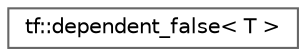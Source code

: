 digraph "类继承关系图"
{
 // LATEX_PDF_SIZE
  bgcolor="transparent";
  edge [fontname=Helvetica,fontsize=10,labelfontname=Helvetica,labelfontsize=10];
  node [fontname=Helvetica,fontsize=10,shape=box,height=0.2,width=0.4];
  rankdir="LR";
  Node0 [id="Node000000",label="tf::dependent_false\< T \>",height=0.2,width=0.4,color="grey40", fillcolor="white", style="filled",URL="$structtf_1_1dependent__false.html",tooltip=" "];
}
